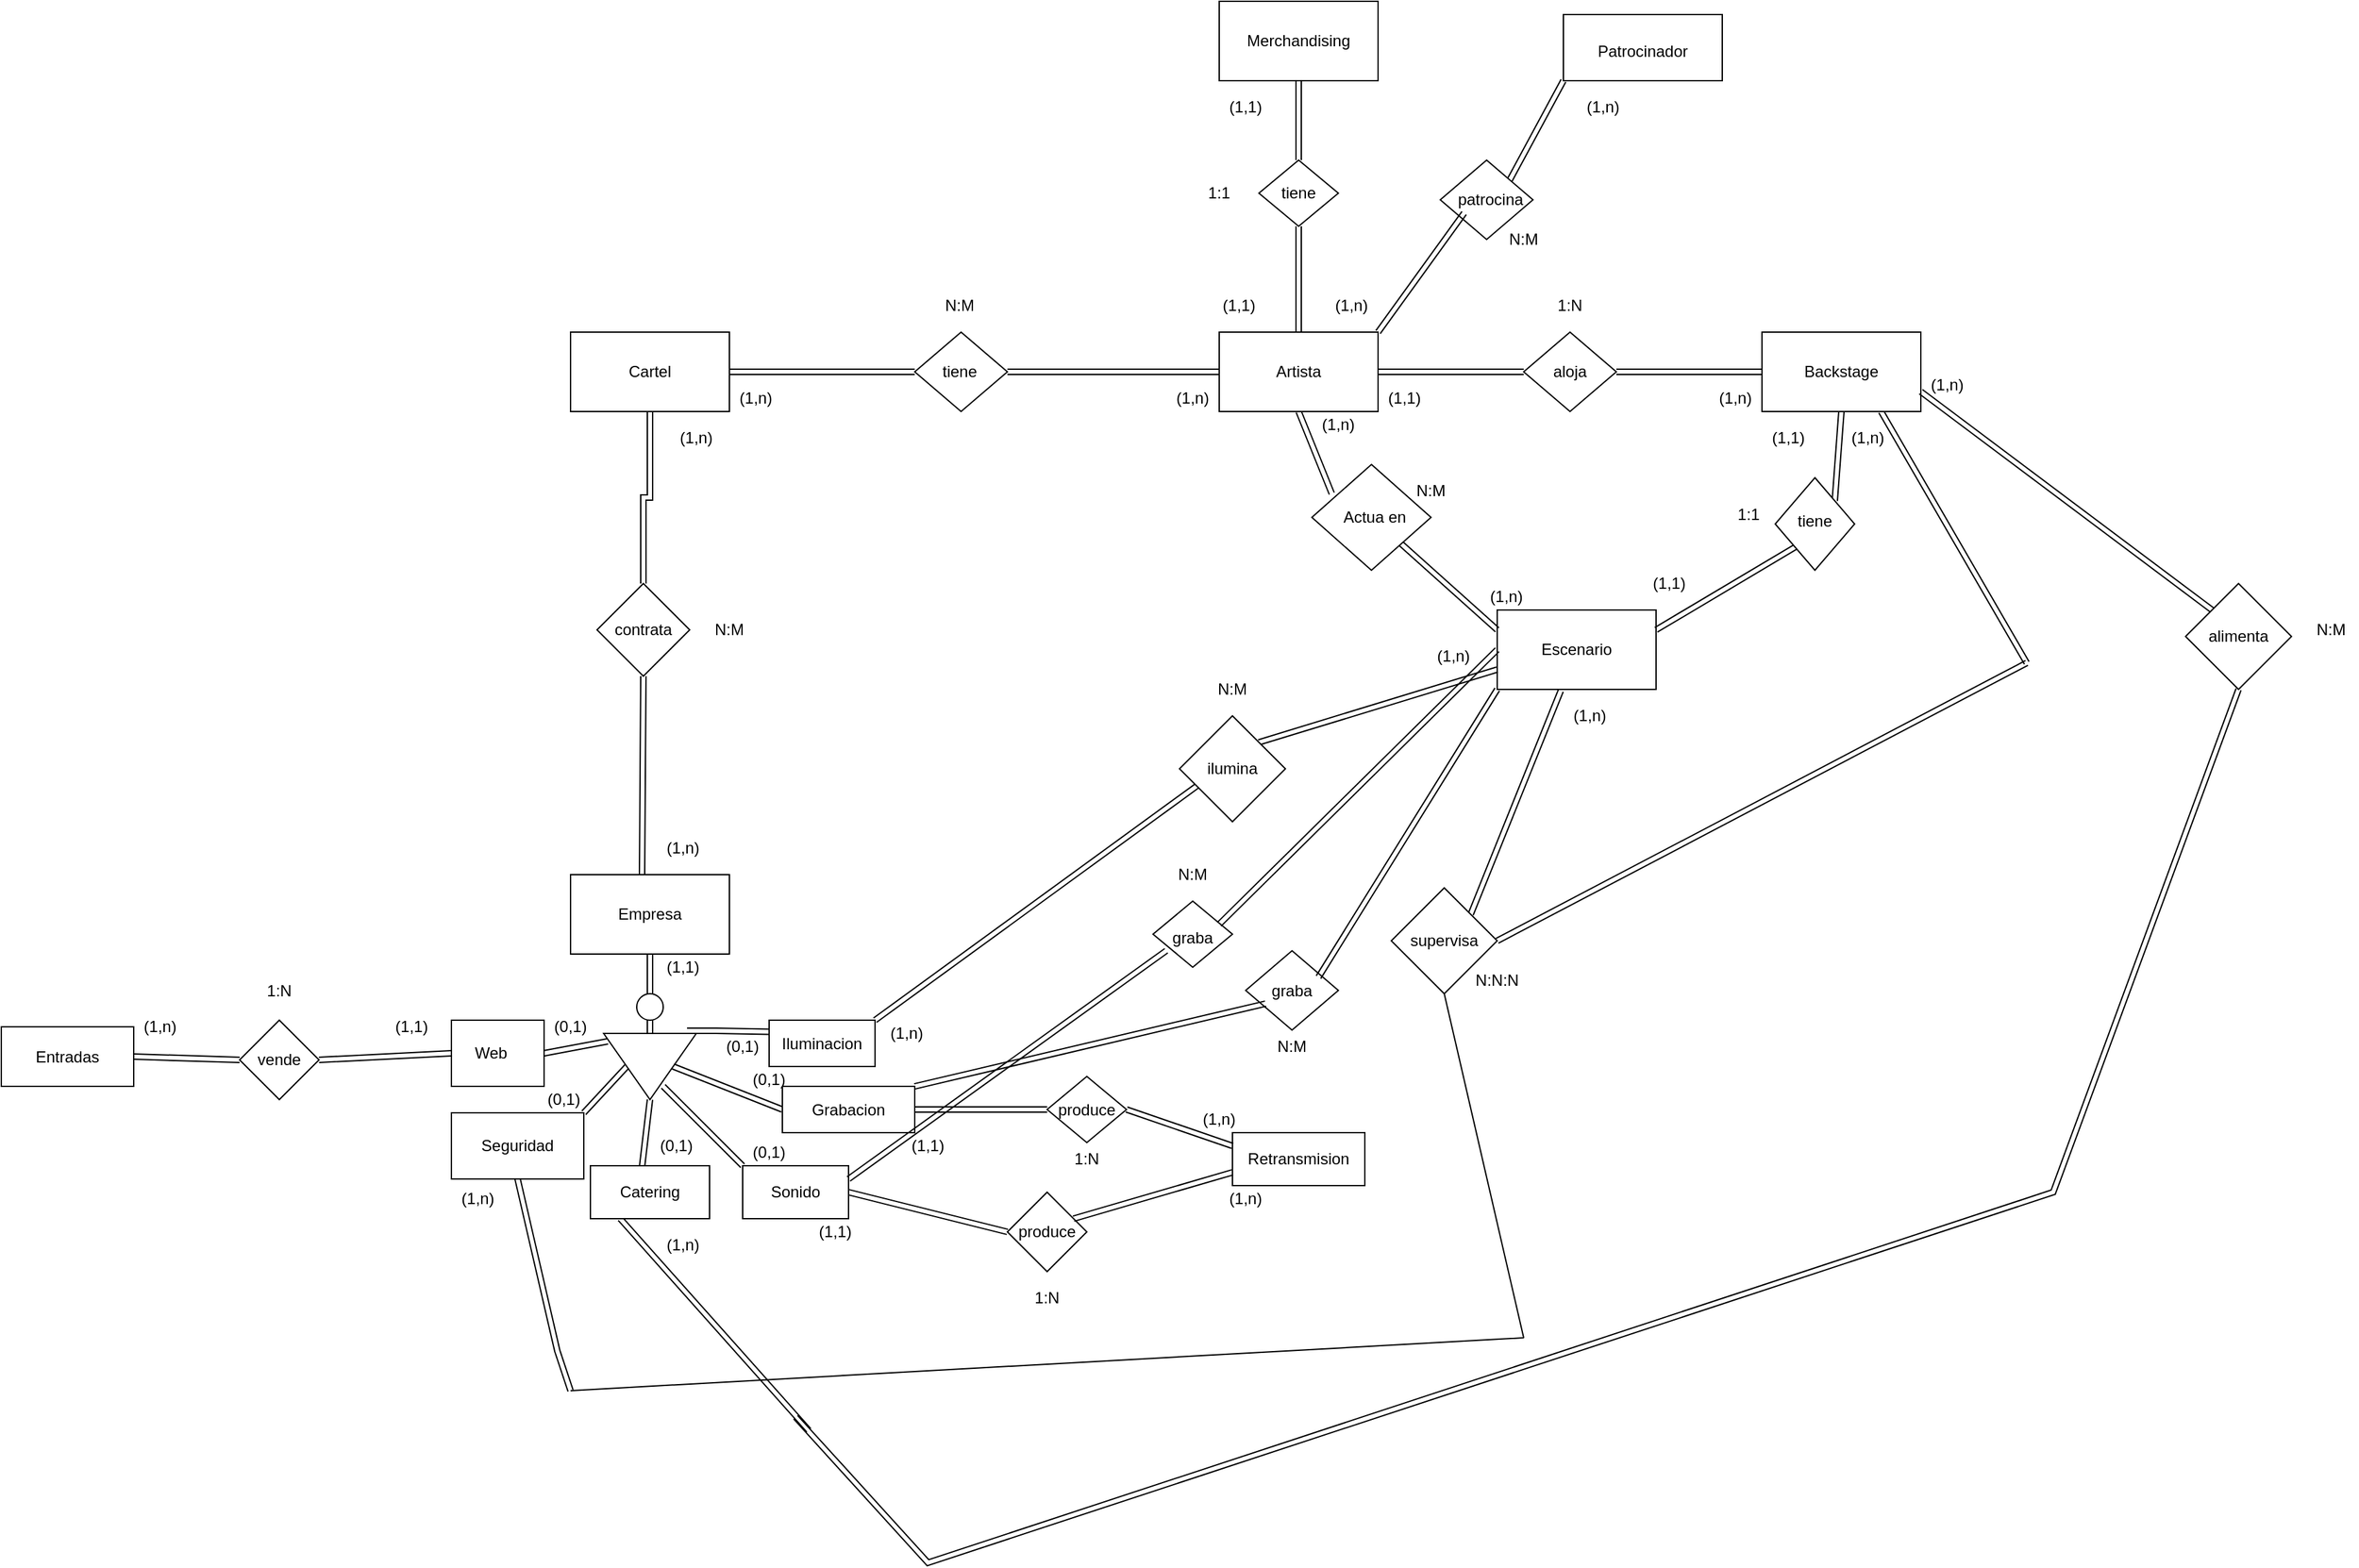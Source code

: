 <mxfile version="14.6.6" type="device"><diagram id="OvUMPg9O4elX4yKb9CMG" name="Page-1"><mxGraphModel dx="1593" dy="1619" grid="1" gridSize="10" guides="1" tooltips="1" connect="1" arrows="1" fold="1" page="1" pageScale="1" pageWidth="827" pageHeight="1169" math="0" shadow="0"><root><mxCell id="0"/><mxCell id="1" parent="0"/><mxCell id="Mxa73cPTpktInXATQY8C-8" style="edgeStyle=orthogonalEdgeStyle;rounded=0;orthogonalLoop=1;jettySize=auto;html=1;entryX=0;entryY=0.5;entryDx=0;entryDy=0;shape=link;" edge="1" parent="1" source="Mxa73cPTpktInXATQY8C-1" target="Mxa73cPTpktInXATQY8C-3"><mxGeometry relative="1" as="geometry"/></mxCell><mxCell id="Mxa73cPTpktInXATQY8C-18" style="edgeStyle=orthogonalEdgeStyle;rounded=0;orthogonalLoop=1;jettySize=auto;html=1;shape=link;" edge="1" parent="1" source="Mxa73cPTpktInXATQY8C-1" target="Mxa73cPTpktInXATQY8C-16"><mxGeometry relative="1" as="geometry"/></mxCell><mxCell id="Mxa73cPTpktInXATQY8C-1" value="" style="rounded=0;whiteSpace=wrap;html=1;" vertex="1" parent="1"><mxGeometry x="100" y="130" width="120" height="60" as="geometry"/></mxCell><mxCell id="Mxa73cPTpktInXATQY8C-2" value="Cartel&lt;br&gt;" style="text;html=1;strokeColor=none;fillColor=none;align=center;verticalAlign=middle;whiteSpace=wrap;rounded=0;" vertex="1" parent="1"><mxGeometry x="140" y="150" width="40" height="20" as="geometry"/></mxCell><mxCell id="Mxa73cPTpktInXATQY8C-3" value="" style="rhombus;whiteSpace=wrap;html=1;" vertex="1" parent="1"><mxGeometry x="360" y="130" width="70" height="60" as="geometry"/></mxCell><mxCell id="Mxa73cPTpktInXATQY8C-4" value="tiene&lt;br&gt;" style="text;html=1;strokeColor=none;fillColor=none;align=center;verticalAlign=middle;whiteSpace=wrap;rounded=0;" vertex="1" parent="1"><mxGeometry x="374" y="150" width="40" height="20" as="geometry"/></mxCell><mxCell id="Mxa73cPTpktInXATQY8C-7" style="edgeStyle=orthogonalEdgeStyle;rounded=0;orthogonalLoop=1;jettySize=auto;html=1;shape=link;" edge="1" parent="1" source="Mxa73cPTpktInXATQY8C-5" target="Mxa73cPTpktInXATQY8C-3"><mxGeometry relative="1" as="geometry"/></mxCell><mxCell id="Mxa73cPTpktInXATQY8C-14" value="" style="edgeStyle=orthogonalEdgeStyle;rounded=0;orthogonalLoop=1;jettySize=auto;html=1;shape=link;" edge="1" parent="1" source="Mxa73cPTpktInXATQY8C-5" target="Mxa73cPTpktInXATQY8C-12"><mxGeometry relative="1" as="geometry"/></mxCell><mxCell id="Mxa73cPTpktInXATQY8C-67" style="edgeStyle=none;shape=link;rounded=0;orthogonalLoop=1;jettySize=auto;html=1;exitX=0.5;exitY=1;exitDx=0;exitDy=0;entryX=0.167;entryY=0.275;entryDx=0;entryDy=0;entryPerimeter=0;" edge="1" parent="1" source="Mxa73cPTpktInXATQY8C-5" target="Mxa73cPTpktInXATQY8C-63"><mxGeometry relative="1" as="geometry"/></mxCell><mxCell id="Mxa73cPTpktInXATQY8C-5" value="" style="rounded=0;whiteSpace=wrap;html=1;" vertex="1" parent="1"><mxGeometry x="590" y="130" width="120" height="60" as="geometry"/></mxCell><mxCell id="Mxa73cPTpktInXATQY8C-6" value="Artista" style="text;html=1;strokeColor=none;fillColor=none;align=center;verticalAlign=middle;whiteSpace=wrap;rounded=0;" vertex="1" parent="1"><mxGeometry x="630" y="150" width="40" height="20" as="geometry"/></mxCell><mxCell id="Mxa73cPTpktInXATQY8C-15" value="" style="rounded=0;orthogonalLoop=1;jettySize=auto;html=1;shape=link;" edge="1" parent="1" source="Mxa73cPTpktInXATQY8C-10" target="Mxa73cPTpktInXATQY8C-12"><mxGeometry relative="1" as="geometry"/></mxCell><mxCell id="Mxa73cPTpktInXATQY8C-103" style="edgeStyle=none;shape=link;rounded=0;orthogonalLoop=1;jettySize=auto;html=1;exitX=0.75;exitY=1;exitDx=0;exitDy=0;" edge="1" parent="1" source="Mxa73cPTpktInXATQY8C-10"><mxGeometry relative="1" as="geometry"><mxPoint x="1200" y="380" as="targetPoint"/></mxGeometry></mxCell><mxCell id="Mxa73cPTpktInXATQY8C-10" value="" style="rounded=0;whiteSpace=wrap;html=1;" vertex="1" parent="1"><mxGeometry x="1000" y="130" width="120" height="60" as="geometry"/></mxCell><mxCell id="Mxa73cPTpktInXATQY8C-11" value="Backstage&lt;br&gt;" style="text;html=1;strokeColor=none;fillColor=none;align=center;verticalAlign=middle;whiteSpace=wrap;rounded=0;" vertex="1" parent="1"><mxGeometry x="1040" y="150" width="40" height="20" as="geometry"/></mxCell><mxCell id="Mxa73cPTpktInXATQY8C-12" value="" style="rhombus;whiteSpace=wrap;html=1;" vertex="1" parent="1"><mxGeometry x="820" y="130" width="70" height="60" as="geometry"/></mxCell><mxCell id="Mxa73cPTpktInXATQY8C-13" value="aloja" style="text;html=1;strokeColor=none;fillColor=none;align=center;verticalAlign=middle;whiteSpace=wrap;rounded=0;" vertex="1" parent="1"><mxGeometry x="835" y="150" width="40" height="20" as="geometry"/></mxCell><mxCell id="Mxa73cPTpktInXATQY8C-21" style="edgeStyle=none;shape=link;rounded=0;orthogonalLoop=1;jettySize=auto;html=1;exitX=0.5;exitY=1;exitDx=0;exitDy=0;entryX=0.45;entryY=0.033;entryDx=0;entryDy=0;entryPerimeter=0;" edge="1" parent="1" source="Mxa73cPTpktInXATQY8C-16" target="Mxa73cPTpktInXATQY8C-19"><mxGeometry relative="1" as="geometry"/></mxCell><mxCell id="Mxa73cPTpktInXATQY8C-16" value="" style="rhombus;whiteSpace=wrap;html=1;" vertex="1" parent="1"><mxGeometry x="120" y="320" width="70" height="70" as="geometry"/></mxCell><mxCell id="Mxa73cPTpktInXATQY8C-17" value="contrata" style="text;html=1;strokeColor=none;fillColor=none;align=center;verticalAlign=middle;whiteSpace=wrap;rounded=0;" vertex="1" parent="1"><mxGeometry x="135" y="345" width="40" height="20" as="geometry"/></mxCell><mxCell id="Mxa73cPTpktInXATQY8C-22" style="edgeStyle=none;shape=link;rounded=0;orthogonalLoop=1;jettySize=auto;html=1;startArrow=none;" edge="1" parent="1" source="Mxa73cPTpktInXATQY8C-24" target="Mxa73cPTpktInXATQY8C-23"><mxGeometry relative="1" as="geometry"><mxPoint x="160" y="640" as="targetPoint"/></mxGeometry></mxCell><mxCell id="Mxa73cPTpktInXATQY8C-19" value="" style="rounded=0;whiteSpace=wrap;html=1;" vertex="1" parent="1"><mxGeometry x="100" y="540" width="120" height="60" as="geometry"/></mxCell><mxCell id="Mxa73cPTpktInXATQY8C-20" value="Empresa" style="text;html=1;strokeColor=none;fillColor=none;align=center;verticalAlign=middle;whiteSpace=wrap;rounded=0;" vertex="1" parent="1"><mxGeometry x="140" y="560" width="40" height="20" as="geometry"/></mxCell><mxCell id="Mxa73cPTpktInXATQY8C-38" style="edgeStyle=none;shape=link;rounded=0;orthogonalLoop=1;jettySize=auto;html=1;exitX=1;exitY=0.5;exitDx=0;exitDy=0;entryX=0.433;entryY=0.025;entryDx=0;entryDy=0;entryPerimeter=0;" edge="1" parent="1" source="Mxa73cPTpktInXATQY8C-23" target="Mxa73cPTpktInXATQY8C-36"><mxGeometry relative="1" as="geometry"/></mxCell><mxCell id="Mxa73cPTpktInXATQY8C-23" value="" style="triangle;whiteSpace=wrap;html=1;direction=south;" vertex="1" parent="1"><mxGeometry x="125" y="660" width="70" height="50" as="geometry"/></mxCell><mxCell id="Mxa73cPTpktInXATQY8C-24" value="" style="ellipse;whiteSpace=wrap;html=1;aspect=fixed;" vertex="1" parent="1"><mxGeometry x="150" y="630" width="20" height="20" as="geometry"/></mxCell><mxCell id="Mxa73cPTpktInXATQY8C-25" value="" style="edgeStyle=none;shape=link;rounded=0;orthogonalLoop=1;jettySize=auto;html=1;endArrow=none;" edge="1" parent="1" source="Mxa73cPTpktInXATQY8C-19" target="Mxa73cPTpktInXATQY8C-24"><mxGeometry relative="1" as="geometry"><mxPoint x="160" y="660" as="targetPoint"/><mxPoint x="160" y="600" as="sourcePoint"/></mxGeometry></mxCell><mxCell id="Mxa73cPTpktInXATQY8C-32" style="edgeStyle=none;shape=link;rounded=0;orthogonalLoop=1;jettySize=auto;html=1;exitX=1;exitY=0.5;exitDx=0;exitDy=0;entryX=0.12;entryY=0.957;entryDx=0;entryDy=0;entryPerimeter=0;" edge="1" parent="1" source="Mxa73cPTpktInXATQY8C-27" target="Mxa73cPTpktInXATQY8C-23"><mxGeometry relative="1" as="geometry"/></mxCell><mxCell id="Mxa73cPTpktInXATQY8C-27" value="" style="rounded=0;whiteSpace=wrap;html=1;" vertex="1" parent="1"><mxGeometry x="10" y="650" width="70" height="50" as="geometry"/></mxCell><mxCell id="Mxa73cPTpktInXATQY8C-28" value="Web" style="text;html=1;strokeColor=none;fillColor=none;align=center;verticalAlign=middle;whiteSpace=wrap;rounded=0;" vertex="1" parent="1"><mxGeometry x="20" y="665" width="40" height="20" as="geometry"/></mxCell><mxCell id="Mxa73cPTpktInXATQY8C-35" style="edgeStyle=none;shape=link;rounded=0;orthogonalLoop=1;jettySize=auto;html=1;exitX=1;exitY=0;exitDx=0;exitDy=0;entryX=0.5;entryY=1;entryDx=0;entryDy=0;" edge="1" parent="1" source="Mxa73cPTpktInXATQY8C-33" target="Mxa73cPTpktInXATQY8C-23"><mxGeometry relative="1" as="geometry"/></mxCell><mxCell id="Mxa73cPTpktInXATQY8C-100" style="edgeStyle=none;shape=link;rounded=0;orthogonalLoop=1;jettySize=auto;html=1;exitX=0.5;exitY=1;exitDx=0;exitDy=0;" edge="1" parent="1" source="Mxa73cPTpktInXATQY8C-33"><mxGeometry relative="1" as="geometry"><mxPoint x="100" y="930" as="targetPoint"/><Array as="points"><mxPoint x="90" y="900"/></Array></mxGeometry></mxCell><mxCell id="Mxa73cPTpktInXATQY8C-33" value="" style="rounded=0;whiteSpace=wrap;html=1;" vertex="1" parent="1"><mxGeometry x="10" y="720" width="100" height="50" as="geometry"/></mxCell><mxCell id="Mxa73cPTpktInXATQY8C-34" value="Seguridad" style="text;html=1;strokeColor=none;fillColor=none;align=center;verticalAlign=middle;whiteSpace=wrap;rounded=0;" vertex="1" parent="1"><mxGeometry x="40" y="735" width="40" height="20" as="geometry"/></mxCell><mxCell id="Mxa73cPTpktInXATQY8C-107" style="edgeStyle=none;shape=link;rounded=0;orthogonalLoop=1;jettySize=auto;html=1;exitX=0.25;exitY=1;exitDx=0;exitDy=0;" edge="1" parent="1" source="Mxa73cPTpktInXATQY8C-36"><mxGeometry relative="1" as="geometry"><mxPoint x="280" y="960" as="targetPoint"/></mxGeometry></mxCell><mxCell id="Mxa73cPTpktInXATQY8C-36" value="" style="rounded=0;whiteSpace=wrap;html=1;" vertex="1" parent="1"><mxGeometry x="115" y="760" width="90" height="40" as="geometry"/></mxCell><mxCell id="Mxa73cPTpktInXATQY8C-37" value="Catering" style="text;html=1;strokeColor=none;fillColor=none;align=center;verticalAlign=middle;whiteSpace=wrap;rounded=0;" vertex="1" parent="1"><mxGeometry x="140" y="770" width="40" height="20" as="geometry"/></mxCell><mxCell id="Mxa73cPTpktInXATQY8C-41" style="edgeStyle=none;shape=link;rounded=0;orthogonalLoop=1;jettySize=auto;html=1;exitX=0;exitY=0;exitDx=0;exitDy=0;entryX=0.8;entryY=0.357;entryDx=0;entryDy=0;entryPerimeter=0;" edge="1" parent="1" source="Mxa73cPTpktInXATQY8C-39" target="Mxa73cPTpktInXATQY8C-23"><mxGeometry relative="1" as="geometry"/></mxCell><mxCell id="Mxa73cPTpktInXATQY8C-82" style="edgeStyle=none;shape=link;rounded=0;orthogonalLoop=1;jettySize=auto;html=1;exitX=1;exitY=0.5;exitDx=0;exitDy=0;entryX=0;entryY=0.5;entryDx=0;entryDy=0;" edge="1" parent="1" source="Mxa73cPTpktInXATQY8C-39" target="Mxa73cPTpktInXATQY8C-80"><mxGeometry relative="1" as="geometry"/></mxCell><mxCell id="Mxa73cPTpktInXATQY8C-39" value="" style="rounded=0;whiteSpace=wrap;html=1;" vertex="1" parent="1"><mxGeometry x="230" y="760" width="80" height="40" as="geometry"/></mxCell><mxCell id="Mxa73cPTpktInXATQY8C-40" value="Sonido" style="text;html=1;strokeColor=none;fillColor=none;align=center;verticalAlign=middle;whiteSpace=wrap;rounded=0;" vertex="1" parent="1"><mxGeometry x="250" y="770" width="40" height="20" as="geometry"/></mxCell><mxCell id="Mxa73cPTpktInXATQY8C-44" style="edgeStyle=none;shape=link;rounded=0;orthogonalLoop=1;jettySize=auto;html=1;exitX=0;exitY=0.25;exitDx=0;exitDy=0;entryX=-0.04;entryY=0.1;entryDx=0;entryDy=0;entryPerimeter=0;" edge="1" parent="1" source="Mxa73cPTpktInXATQY8C-42" target="Mxa73cPTpktInXATQY8C-23"><mxGeometry relative="1" as="geometry"><Array as="points"><mxPoint x="210" y="658"/></Array></mxGeometry></mxCell><mxCell id="Mxa73cPTpktInXATQY8C-93" style="edgeStyle=none;shape=link;rounded=0;orthogonalLoop=1;jettySize=auto;html=1;exitX=1;exitY=0;exitDx=0;exitDy=0;entryX=0.163;entryY=0.663;entryDx=0;entryDy=0;entryPerimeter=0;" edge="1" parent="1" source="Mxa73cPTpktInXATQY8C-42" target="Mxa73cPTpktInXATQY8C-91"><mxGeometry relative="1" as="geometry"/></mxCell><mxCell id="Mxa73cPTpktInXATQY8C-42" value="" style="rounded=0;whiteSpace=wrap;html=1;" vertex="1" parent="1"><mxGeometry x="250" y="650" width="80" height="35" as="geometry"/></mxCell><mxCell id="Mxa73cPTpktInXATQY8C-43" value="Iluminacion" style="text;html=1;strokeColor=none;fillColor=none;align=center;verticalAlign=middle;whiteSpace=wrap;rounded=0;" vertex="1" parent="1"><mxGeometry x="270" y="657.5" width="40" height="20" as="geometry"/></mxCell><mxCell id="Mxa73cPTpktInXATQY8C-47" style="edgeStyle=none;shape=link;rounded=0;orthogonalLoop=1;jettySize=auto;html=1;exitX=0;exitY=0.5;exitDx=0;exitDy=0;entryX=0.5;entryY=0;entryDx=0;entryDy=0;" edge="1" parent="1" source="Mxa73cPTpktInXATQY8C-45" target="Mxa73cPTpktInXATQY8C-23"><mxGeometry relative="1" as="geometry"/></mxCell><mxCell id="Mxa73cPTpktInXATQY8C-75" style="edgeStyle=none;shape=link;rounded=0;orthogonalLoop=1;jettySize=auto;html=1;exitX=1;exitY=0.5;exitDx=0;exitDy=0;entryX=0;entryY=0.5;entryDx=0;entryDy=0;" edge="1" parent="1" source="Mxa73cPTpktInXATQY8C-45" target="Mxa73cPTpktInXATQY8C-73"><mxGeometry relative="1" as="geometry"/></mxCell><mxCell id="Mxa73cPTpktInXATQY8C-45" value="" style="rounded=0;whiteSpace=wrap;html=1;" vertex="1" parent="1"><mxGeometry x="260" y="700" width="100" height="35" as="geometry"/></mxCell><mxCell id="Mxa73cPTpktInXATQY8C-46" value="Grabacion" style="text;html=1;strokeColor=none;fillColor=none;align=center;verticalAlign=middle;whiteSpace=wrap;rounded=0;" vertex="1" parent="1"><mxGeometry x="290" y="707.5" width="40" height="20" as="geometry"/></mxCell><mxCell id="Mxa73cPTpktInXATQY8C-59" style="edgeStyle=none;shape=link;rounded=0;orthogonalLoop=1;jettySize=auto;html=1;exitX=0.5;exitY=1;exitDx=0;exitDy=0;entryX=0.5;entryY=0;entryDx=0;entryDy=0;" edge="1" parent="1" source="Mxa73cPTpktInXATQY8C-48" target="Mxa73cPTpktInXATQY8C-50"><mxGeometry relative="1" as="geometry"/></mxCell><mxCell id="Mxa73cPTpktInXATQY8C-48" value="" style="rounded=0;whiteSpace=wrap;html=1;" vertex="1" parent="1"><mxGeometry x="590" y="-120" width="120" height="60" as="geometry"/></mxCell><mxCell id="Mxa73cPTpktInXATQY8C-49" value="Merchandising" style="text;html=1;strokeColor=none;fillColor=none;align=center;verticalAlign=middle;whiteSpace=wrap;rounded=0;" vertex="1" parent="1"><mxGeometry x="630" y="-100" width="40" height="20" as="geometry"/></mxCell><mxCell id="Mxa73cPTpktInXATQY8C-60" style="edgeStyle=none;shape=link;rounded=0;orthogonalLoop=1;jettySize=auto;html=1;exitX=0.5;exitY=1;exitDx=0;exitDy=0;entryX=0.5;entryY=0;entryDx=0;entryDy=0;" edge="1" parent="1" source="Mxa73cPTpktInXATQY8C-50" target="Mxa73cPTpktInXATQY8C-5"><mxGeometry relative="1" as="geometry"/></mxCell><mxCell id="Mxa73cPTpktInXATQY8C-50" value="" style="rhombus;whiteSpace=wrap;html=1;" vertex="1" parent="1"><mxGeometry x="620" width="60" height="50" as="geometry"/></mxCell><mxCell id="Mxa73cPTpktInXATQY8C-51" value="tiene" style="text;html=1;strokeColor=none;fillColor=none;align=center;verticalAlign=middle;whiteSpace=wrap;rounded=0;" vertex="1" parent="1"><mxGeometry x="630" y="15" width="40" height="20" as="geometry"/></mxCell><mxCell id="Mxa73cPTpktInXATQY8C-57" style="edgeStyle=none;shape=link;rounded=0;orthogonalLoop=1;jettySize=auto;html=1;exitX=0;exitY=1;exitDx=0;exitDy=0;entryX=1;entryY=0;entryDx=0;entryDy=0;" edge="1" parent="1" source="Mxa73cPTpktInXATQY8C-52" target="Mxa73cPTpktInXATQY8C-55"><mxGeometry relative="1" as="geometry"/></mxCell><mxCell id="Mxa73cPTpktInXATQY8C-52" value="" style="rounded=0;whiteSpace=wrap;html=1;" vertex="1" parent="1"><mxGeometry x="850" y="-110" width="120" height="50" as="geometry"/></mxCell><mxCell id="Mxa73cPTpktInXATQY8C-53" value="Patrocinador" style="text;html=1;strokeColor=none;fillColor=none;align=center;verticalAlign=middle;whiteSpace=wrap;rounded=0;" vertex="1" parent="1"><mxGeometry x="890" y="-92.5" width="40" height="20" as="geometry"/></mxCell><mxCell id="Mxa73cPTpktInXATQY8C-55" value="" style="rhombus;whiteSpace=wrap;html=1;" vertex="1" parent="1"><mxGeometry x="757" width="70" height="60" as="geometry"/></mxCell><mxCell id="Mxa73cPTpktInXATQY8C-58" style="edgeStyle=none;shape=link;rounded=0;orthogonalLoop=1;jettySize=auto;html=1;exitX=0;exitY=1;exitDx=0;exitDy=0;entryX=1;entryY=0;entryDx=0;entryDy=0;" edge="1" parent="1" source="Mxa73cPTpktInXATQY8C-56" target="Mxa73cPTpktInXATQY8C-5"><mxGeometry relative="1" as="geometry"/></mxCell><mxCell id="Mxa73cPTpktInXATQY8C-56" value="patrocina" style="text;html=1;strokeColor=none;fillColor=none;align=center;verticalAlign=middle;whiteSpace=wrap;rounded=0;" vertex="1" parent="1"><mxGeometry x="775" y="20" width="40" height="20" as="geometry"/></mxCell><mxCell id="Mxa73cPTpktInXATQY8C-61" value="" style="rounded=0;whiteSpace=wrap;html=1;" vertex="1" parent="1"><mxGeometry x="800" y="340" width="120" height="60" as="geometry"/></mxCell><mxCell id="Mxa73cPTpktInXATQY8C-62" value="Escenario" style="text;html=1;strokeColor=none;fillColor=none;align=center;verticalAlign=middle;whiteSpace=wrap;rounded=0;" vertex="1" parent="1"><mxGeometry x="840" y="360" width="40" height="20" as="geometry"/></mxCell><mxCell id="Mxa73cPTpktInXATQY8C-68" style="edgeStyle=none;shape=link;rounded=0;orthogonalLoop=1;jettySize=auto;html=1;exitX=1;exitY=1;exitDx=0;exitDy=0;entryX=0;entryY=0.25;entryDx=0;entryDy=0;" edge="1" parent="1" source="Mxa73cPTpktInXATQY8C-63" target="Mxa73cPTpktInXATQY8C-61"><mxGeometry relative="1" as="geometry"/></mxCell><mxCell id="Mxa73cPTpktInXATQY8C-63" value="" style="rhombus;whiteSpace=wrap;html=1;" vertex="1" parent="1"><mxGeometry x="660" y="230" width="90" height="80" as="geometry"/></mxCell><mxCell id="Mxa73cPTpktInXATQY8C-69" style="edgeStyle=none;shape=link;rounded=0;orthogonalLoop=1;jettySize=auto;html=1;exitX=0;exitY=1;exitDx=0;exitDy=0;entryX=1;entryY=0.25;entryDx=0;entryDy=0;" edge="1" parent="1" source="Mxa73cPTpktInXATQY8C-64" target="Mxa73cPTpktInXATQY8C-61"><mxGeometry relative="1" as="geometry"/></mxCell><mxCell id="Mxa73cPTpktInXATQY8C-70" style="edgeStyle=none;shape=link;rounded=0;orthogonalLoop=1;jettySize=auto;html=1;exitX=1;exitY=0;exitDx=0;exitDy=0;entryX=0.5;entryY=1;entryDx=0;entryDy=0;" edge="1" parent="1" source="Mxa73cPTpktInXATQY8C-64" target="Mxa73cPTpktInXATQY8C-10"><mxGeometry relative="1" as="geometry"/></mxCell><mxCell id="Mxa73cPTpktInXATQY8C-64" value="" style="rhombus;whiteSpace=wrap;html=1;" vertex="1" parent="1"><mxGeometry x="1010" y="240" width="60" height="70" as="geometry"/></mxCell><mxCell id="Mxa73cPTpktInXATQY8C-65" value="Actua en" style="text;html=1;strokeColor=none;fillColor=none;align=center;verticalAlign=middle;whiteSpace=wrap;rounded=0;" vertex="1" parent="1"><mxGeometry x="680" y="257.5" width="55" height="25" as="geometry"/></mxCell><mxCell id="Mxa73cPTpktInXATQY8C-66" value="tiene" style="text;html=1;strokeColor=none;fillColor=none;align=center;verticalAlign=middle;whiteSpace=wrap;rounded=0;" vertex="1" parent="1"><mxGeometry x="1020" y="265" width="40" height="15" as="geometry"/></mxCell><mxCell id="Mxa73cPTpktInXATQY8C-71" value="" style="rounded=0;whiteSpace=wrap;html=1;" vertex="1" parent="1"><mxGeometry x="600" y="735" width="100" height="40" as="geometry"/></mxCell><mxCell id="Mxa73cPTpktInXATQY8C-72" value="Retransmision" style="text;html=1;strokeColor=none;fillColor=none;align=center;verticalAlign=middle;whiteSpace=wrap;rounded=0;" vertex="1" parent="1"><mxGeometry x="630" y="745" width="40" height="20" as="geometry"/></mxCell><mxCell id="Mxa73cPTpktInXATQY8C-76" style="edgeStyle=none;shape=link;rounded=0;orthogonalLoop=1;jettySize=auto;html=1;exitX=1;exitY=0.5;exitDx=0;exitDy=0;entryX=0;entryY=0.25;entryDx=0;entryDy=0;" edge="1" parent="1" source="Mxa73cPTpktInXATQY8C-73" target="Mxa73cPTpktInXATQY8C-71"><mxGeometry relative="1" as="geometry"/></mxCell><mxCell id="Mxa73cPTpktInXATQY8C-73" value="" style="rhombus;whiteSpace=wrap;html=1;" vertex="1" parent="1"><mxGeometry x="460" y="692.5" width="60" height="50" as="geometry"/></mxCell><mxCell id="Mxa73cPTpktInXATQY8C-74" value="produce" style="text;html=1;strokeColor=none;fillColor=none;align=center;verticalAlign=middle;whiteSpace=wrap;rounded=0;" vertex="1" parent="1"><mxGeometry x="470" y="707.5" width="40" height="20" as="geometry"/></mxCell><mxCell id="Mxa73cPTpktInXATQY8C-80" value="" style="rhombus;whiteSpace=wrap;html=1;" vertex="1" parent="1"><mxGeometry x="430" y="780" width="60" height="60" as="geometry"/></mxCell><mxCell id="Mxa73cPTpktInXATQY8C-83" style="edgeStyle=none;shape=link;rounded=0;orthogonalLoop=1;jettySize=auto;html=1;exitX=1;exitY=0;exitDx=0;exitDy=0;entryX=0;entryY=0.75;entryDx=0;entryDy=0;" edge="1" parent="1" source="Mxa73cPTpktInXATQY8C-81" target="Mxa73cPTpktInXATQY8C-71"><mxGeometry relative="1" as="geometry"/></mxCell><mxCell id="Mxa73cPTpktInXATQY8C-81" value="produce" style="text;html=1;strokeColor=none;fillColor=none;align=center;verticalAlign=middle;whiteSpace=wrap;rounded=0;" vertex="1" parent="1"><mxGeometry x="440" y="800" width="40" height="20" as="geometry"/></mxCell><mxCell id="Mxa73cPTpktInXATQY8C-89" style="edgeStyle=none;shape=link;rounded=0;orthogonalLoop=1;jettySize=auto;html=1;exitX=1;exitY=0.5;exitDx=0;exitDy=0;entryX=0;entryY=0.5;entryDx=0;entryDy=0;" edge="1" parent="1" source="Mxa73cPTpktInXATQY8C-84" target="Mxa73cPTpktInXATQY8C-87"><mxGeometry relative="1" as="geometry"/></mxCell><mxCell id="Mxa73cPTpktInXATQY8C-84" value="" style="rounded=0;whiteSpace=wrap;html=1;" vertex="1" parent="1"><mxGeometry x="-330" y="655" width="100" height="45" as="geometry"/></mxCell><mxCell id="Mxa73cPTpktInXATQY8C-85" value="Entradas" style="text;html=1;strokeColor=none;fillColor=none;align=center;verticalAlign=middle;whiteSpace=wrap;rounded=0;" vertex="1" parent="1"><mxGeometry x="-300" y="667.5" width="40" height="20" as="geometry"/></mxCell><mxCell id="Mxa73cPTpktInXATQY8C-90" style="edgeStyle=none;shape=link;rounded=0;orthogonalLoop=1;jettySize=auto;html=1;exitX=1;exitY=0.5;exitDx=0;exitDy=0;entryX=0;entryY=0.5;entryDx=0;entryDy=0;" edge="1" parent="1" source="Mxa73cPTpktInXATQY8C-87" target="Mxa73cPTpktInXATQY8C-27"><mxGeometry relative="1" as="geometry"/></mxCell><mxCell id="Mxa73cPTpktInXATQY8C-87" value="" style="rhombus;whiteSpace=wrap;html=1;" vertex="1" parent="1"><mxGeometry x="-150" y="650" width="60" height="60" as="geometry"/></mxCell><mxCell id="Mxa73cPTpktInXATQY8C-88" value="vende" style="text;html=1;strokeColor=none;fillColor=none;align=center;verticalAlign=middle;whiteSpace=wrap;rounded=0;" vertex="1" parent="1"><mxGeometry x="-140" y="670" width="40" height="20" as="geometry"/></mxCell><mxCell id="Mxa73cPTpktInXATQY8C-94" style="edgeStyle=none;shape=link;rounded=0;orthogonalLoop=1;jettySize=auto;html=1;exitX=1;exitY=0;exitDx=0;exitDy=0;entryX=0;entryY=0.75;entryDx=0;entryDy=0;" edge="1" parent="1" source="Mxa73cPTpktInXATQY8C-91" target="Mxa73cPTpktInXATQY8C-61"><mxGeometry relative="1" as="geometry"/></mxCell><mxCell id="Mxa73cPTpktInXATQY8C-91" value="" style="rhombus;whiteSpace=wrap;html=1;" vertex="1" parent="1"><mxGeometry x="560" y="420" width="80" height="80" as="geometry"/></mxCell><mxCell id="Mxa73cPTpktInXATQY8C-92" value="ilumina" style="text;html=1;strokeColor=none;fillColor=none;align=center;verticalAlign=middle;whiteSpace=wrap;rounded=0;" vertex="1" parent="1"><mxGeometry x="580" y="450" width="40" height="20" as="geometry"/></mxCell><mxCell id="Mxa73cPTpktInXATQY8C-97" style="edgeStyle=none;shape=link;rounded=0;orthogonalLoop=1;jettySize=auto;html=1;exitX=1;exitY=0;exitDx=0;exitDy=0;entryX=0.4;entryY=1.017;entryDx=0;entryDy=0;entryPerimeter=0;" edge="1" parent="1" source="Mxa73cPTpktInXATQY8C-95" target="Mxa73cPTpktInXATQY8C-61"><mxGeometry relative="1" as="geometry"/></mxCell><mxCell id="Mxa73cPTpktInXATQY8C-98" style="edgeStyle=none;shape=link;rounded=0;orthogonalLoop=1;jettySize=auto;html=1;exitX=0.5;exitY=1;exitDx=0;exitDy=0;width=0;" edge="1" parent="1" source="Mxa73cPTpktInXATQY8C-95"><mxGeometry relative="1" as="geometry"><mxPoint x="100" y="930" as="targetPoint"/><Array as="points"><mxPoint x="820" y="890"/></Array></mxGeometry></mxCell><mxCell id="Mxa73cPTpktInXATQY8C-102" style="edgeStyle=none;shape=link;rounded=0;orthogonalLoop=1;jettySize=auto;html=1;exitX=1;exitY=0.5;exitDx=0;exitDy=0;" edge="1" parent="1" source="Mxa73cPTpktInXATQY8C-95"><mxGeometry relative="1" as="geometry"><mxPoint x="1200" y="380" as="targetPoint"/></mxGeometry></mxCell><mxCell id="Mxa73cPTpktInXATQY8C-95" value="" style="rhombus;whiteSpace=wrap;html=1;" vertex="1" parent="1"><mxGeometry x="720" y="550" width="80" height="80" as="geometry"/></mxCell><mxCell id="Mxa73cPTpktInXATQY8C-96" value="supervisa" style="text;html=1;strokeColor=none;fillColor=none;align=center;verticalAlign=middle;whiteSpace=wrap;rounded=0;" vertex="1" parent="1"><mxGeometry x="740" y="580" width="40" height="20" as="geometry"/></mxCell><mxCell id="Mxa73cPTpktInXATQY8C-106" style="edgeStyle=none;shape=link;rounded=0;orthogonalLoop=1;jettySize=auto;html=1;exitX=0.5;exitY=1;exitDx=0;exitDy=0;" edge="1" parent="1" source="Mxa73cPTpktInXATQY8C-104"><mxGeometry relative="1" as="geometry"><mxPoint x="270" y="950" as="targetPoint"/><Array as="points"><mxPoint x="1220" y="780"/><mxPoint x="370" y="1060"/></Array></mxGeometry></mxCell><mxCell id="Mxa73cPTpktInXATQY8C-108" style="edgeStyle=none;shape=link;rounded=0;orthogonalLoop=1;jettySize=auto;html=1;exitX=0;exitY=0;exitDx=0;exitDy=0;entryX=1;entryY=0.75;entryDx=0;entryDy=0;" edge="1" parent="1" source="Mxa73cPTpktInXATQY8C-104" target="Mxa73cPTpktInXATQY8C-10"><mxGeometry relative="1" as="geometry"/></mxCell><mxCell id="Mxa73cPTpktInXATQY8C-104" value="" style="rhombus;whiteSpace=wrap;html=1;" vertex="1" parent="1"><mxGeometry x="1320" y="320" width="80" height="80" as="geometry"/></mxCell><mxCell id="Mxa73cPTpktInXATQY8C-105" value="alimenta" style="text;html=1;strokeColor=none;fillColor=none;align=center;verticalAlign=middle;whiteSpace=wrap;rounded=0;" vertex="1" parent="1"><mxGeometry x="1340" y="350" width="40" height="20" as="geometry"/></mxCell><mxCell id="Mxa73cPTpktInXATQY8C-110" value="" style="rhombus;whiteSpace=wrap;html=1;" vertex="1" parent="1"><mxGeometry x="610" y="597.5" width="70" height="60" as="geometry"/></mxCell><mxCell id="Mxa73cPTpktInXATQY8C-112" style="edgeStyle=none;shape=link;rounded=0;orthogonalLoop=1;jettySize=auto;html=1;exitX=1;exitY=0;exitDx=0;exitDy=0;entryX=0;entryY=1;entryDx=0;entryDy=0;" edge="1" parent="1" source="Mxa73cPTpktInXATQY8C-111" target="Mxa73cPTpktInXATQY8C-61"><mxGeometry relative="1" as="geometry"/></mxCell><mxCell id="Mxa73cPTpktInXATQY8C-113" style="edgeStyle=none;shape=link;rounded=0;orthogonalLoop=1;jettySize=auto;html=1;exitX=0;exitY=1;exitDx=0;exitDy=0;entryX=1;entryY=0;entryDx=0;entryDy=0;" edge="1" parent="1" source="Mxa73cPTpktInXATQY8C-111" target="Mxa73cPTpktInXATQY8C-45"><mxGeometry relative="1" as="geometry"/></mxCell><mxCell id="Mxa73cPTpktInXATQY8C-111" value="graba" style="text;html=1;strokeColor=none;fillColor=none;align=center;verticalAlign=middle;whiteSpace=wrap;rounded=0;" vertex="1" parent="1"><mxGeometry x="625" y="617.5" width="40" height="20" as="geometry"/></mxCell><mxCell id="Mxa73cPTpktInXATQY8C-114" value="" style="rhombus;whiteSpace=wrap;html=1;" vertex="1" parent="1"><mxGeometry x="540" y="560" width="60" height="50" as="geometry"/></mxCell><mxCell id="Mxa73cPTpktInXATQY8C-116" style="edgeStyle=none;shape=link;rounded=0;orthogonalLoop=1;jettySize=auto;html=1;exitX=0;exitY=1;exitDx=0;exitDy=0;entryX=1;entryY=0.25;entryDx=0;entryDy=0;" edge="1" parent="1" source="Mxa73cPTpktInXATQY8C-115" target="Mxa73cPTpktInXATQY8C-39"><mxGeometry relative="1" as="geometry"/></mxCell><mxCell id="Mxa73cPTpktInXATQY8C-117" style="edgeStyle=none;shape=link;rounded=0;orthogonalLoop=1;jettySize=auto;html=1;exitX=1;exitY=0;exitDx=0;exitDy=0;entryX=0;entryY=0.5;entryDx=0;entryDy=0;" edge="1" parent="1" source="Mxa73cPTpktInXATQY8C-115" target="Mxa73cPTpktInXATQY8C-61"><mxGeometry relative="1" as="geometry"/></mxCell><mxCell id="Mxa73cPTpktInXATQY8C-115" value="graba" style="text;html=1;strokeColor=none;fillColor=none;align=center;verticalAlign=middle;whiteSpace=wrap;rounded=0;" vertex="1" parent="1"><mxGeometry x="550" y="577.5" width="40" height="20" as="geometry"/></mxCell><mxCell id="Mxa73cPTpktInXATQY8C-118" value="N:M" style="text;html=1;strokeColor=none;fillColor=none;align=center;verticalAlign=middle;whiteSpace=wrap;rounded=0;" vertex="1" parent="1"><mxGeometry x="374" y="100" width="40" height="20" as="geometry"/></mxCell><mxCell id="Mxa73cPTpktInXATQY8C-119" value="(1,n)" style="text;html=1;strokeColor=none;fillColor=none;align=center;verticalAlign=middle;whiteSpace=wrap;rounded=0;" vertex="1" parent="1"><mxGeometry x="220" y="170" width="40" height="20" as="geometry"/></mxCell><mxCell id="Mxa73cPTpktInXATQY8C-120" value="(1,n)" style="text;html=1;strokeColor=none;fillColor=none;align=center;verticalAlign=middle;whiteSpace=wrap;rounded=0;" vertex="1" parent="1"><mxGeometry x="550" y="170" width="40" height="20" as="geometry"/></mxCell><mxCell id="Mxa73cPTpktInXATQY8C-122" value="N:M" style="text;html=1;strokeColor=none;fillColor=none;align=center;verticalAlign=middle;whiteSpace=wrap;rounded=0;" vertex="1" parent="1"><mxGeometry x="200" y="345" width="40" height="20" as="geometry"/></mxCell><mxCell id="Mxa73cPTpktInXATQY8C-123" value="(1,n)" style="text;html=1;strokeColor=none;fillColor=none;align=center;verticalAlign=middle;whiteSpace=wrap;rounded=0;" vertex="1" parent="1"><mxGeometry x="175" y="200" width="40" height="20" as="geometry"/></mxCell><mxCell id="Mxa73cPTpktInXATQY8C-124" value="(1,n)" style="text;html=1;strokeColor=none;fillColor=none;align=center;verticalAlign=middle;whiteSpace=wrap;rounded=0;" vertex="1" parent="1"><mxGeometry x="165" y="510" width="40" height="20" as="geometry"/></mxCell><mxCell id="Mxa73cPTpktInXATQY8C-125" value="(1,1)" style="text;html=1;strokeColor=none;fillColor=none;align=center;verticalAlign=middle;whiteSpace=wrap;rounded=0;" vertex="1" parent="1"><mxGeometry x="590" y="-50" width="40" height="20" as="geometry"/></mxCell><mxCell id="Mxa73cPTpktInXATQY8C-126" value="(1,1)" style="text;html=1;strokeColor=none;fillColor=none;align=center;verticalAlign=middle;whiteSpace=wrap;rounded=0;" vertex="1" parent="1"><mxGeometry x="585" y="100" width="40" height="20" as="geometry"/></mxCell><mxCell id="Mxa73cPTpktInXATQY8C-127" value="(1,n)" style="text;html=1;strokeColor=none;fillColor=none;align=center;verticalAlign=middle;whiteSpace=wrap;rounded=0;" vertex="1" parent="1"><mxGeometry x="860" y="-50" width="40" height="20" as="geometry"/></mxCell><mxCell id="Mxa73cPTpktInXATQY8C-128" value="(1,n)" style="text;html=1;strokeColor=none;fillColor=none;align=center;verticalAlign=middle;whiteSpace=wrap;rounded=0;" vertex="1" parent="1"><mxGeometry x="670" y="100" width="40" height="20" as="geometry"/></mxCell><mxCell id="Mxa73cPTpktInXATQY8C-129" value="1:1" style="text;html=1;strokeColor=none;fillColor=none;align=center;verticalAlign=middle;whiteSpace=wrap;rounded=0;" vertex="1" parent="1"><mxGeometry x="570" y="15" width="40" height="20" as="geometry"/></mxCell><mxCell id="Mxa73cPTpktInXATQY8C-130" value="N:M" style="text;html=1;strokeColor=none;fillColor=none;align=center;verticalAlign=middle;whiteSpace=wrap;rounded=0;" vertex="1" parent="1"><mxGeometry x="800" y="50" width="40" height="20" as="geometry"/></mxCell><mxCell id="Mxa73cPTpktInXATQY8C-132" value="(1,n)" style="text;html=1;strokeColor=none;fillColor=none;align=center;verticalAlign=middle;whiteSpace=wrap;rounded=0;" vertex="1" parent="1"><mxGeometry x="960" y="170" width="40" height="20" as="geometry"/></mxCell><mxCell id="Mxa73cPTpktInXATQY8C-133" value="(1,1)" style="text;html=1;strokeColor=none;fillColor=none;align=center;verticalAlign=middle;whiteSpace=wrap;rounded=0;" vertex="1" parent="1"><mxGeometry x="710" y="170" width="40" height="20" as="geometry"/></mxCell><mxCell id="Mxa73cPTpktInXATQY8C-134" value="1:N" style="text;html=1;strokeColor=none;fillColor=none;align=center;verticalAlign=middle;whiteSpace=wrap;rounded=0;" vertex="1" parent="1"><mxGeometry x="835" y="100" width="40" height="20" as="geometry"/></mxCell><mxCell id="Mxa73cPTpktInXATQY8C-135" value="(1,n)" style="text;html=1;strokeColor=none;fillColor=none;align=center;verticalAlign=middle;whiteSpace=wrap;rounded=0;" vertex="1" parent="1"><mxGeometry x="787" y="320" width="40" height="20" as="geometry"/></mxCell><mxCell id="Mxa73cPTpktInXATQY8C-136" value="(1,n)" style="text;html=1;strokeColor=none;fillColor=none;align=center;verticalAlign=middle;whiteSpace=wrap;rounded=0;" vertex="1" parent="1"><mxGeometry x="660" y="190" width="40" height="20" as="geometry"/></mxCell><mxCell id="Mxa73cPTpktInXATQY8C-137" value="N:M" style="text;html=1;strokeColor=none;fillColor=none;align=center;verticalAlign=middle;whiteSpace=wrap;rounded=0;" vertex="1" parent="1"><mxGeometry x="730" y="240" width="40" height="20" as="geometry"/></mxCell><mxCell id="Mxa73cPTpktInXATQY8C-138" value="1:1" style="text;html=1;strokeColor=none;fillColor=none;align=center;verticalAlign=middle;whiteSpace=wrap;rounded=0;" vertex="1" parent="1"><mxGeometry x="970" y="257.5" width="40" height="20" as="geometry"/></mxCell><mxCell id="Mxa73cPTpktInXATQY8C-139" value="(1,1)" style="text;html=1;strokeColor=none;fillColor=none;align=center;verticalAlign=middle;whiteSpace=wrap;rounded=0;" vertex="1" parent="1"><mxGeometry x="910" y="310" width="40" height="20" as="geometry"/></mxCell><mxCell id="Mxa73cPTpktInXATQY8C-140" value="(1,1)" style="text;html=1;strokeColor=none;fillColor=none;align=center;verticalAlign=middle;whiteSpace=wrap;rounded=0;" vertex="1" parent="1"><mxGeometry x="1000" y="200" width="40" height="20" as="geometry"/></mxCell><mxCell id="Mxa73cPTpktInXATQY8C-141" value="(1,1)" style="text;html=1;strokeColor=none;fillColor=none;align=center;verticalAlign=middle;whiteSpace=wrap;rounded=0;" vertex="1" parent="1"><mxGeometry x="165" y="600" width="40" height="20" as="geometry"/></mxCell><mxCell id="Mxa73cPTpktInXATQY8C-142" value="(0,1)" style="text;html=1;strokeColor=none;fillColor=none;align=center;verticalAlign=middle;whiteSpace=wrap;rounded=0;" vertex="1" parent="1"><mxGeometry x="80" y="645" width="40" height="20" as="geometry"/></mxCell><mxCell id="Mxa73cPTpktInXATQY8C-143" value="(0,1)" style="text;html=1;strokeColor=none;fillColor=none;align=center;verticalAlign=middle;whiteSpace=wrap;rounded=0;" vertex="1" parent="1"><mxGeometry x="210" y="660" width="40" height="20" as="geometry"/></mxCell><mxCell id="Mxa73cPTpktInXATQY8C-144" value="(0,1)" style="text;html=1;strokeColor=none;fillColor=none;align=center;verticalAlign=middle;whiteSpace=wrap;rounded=0;" vertex="1" parent="1"><mxGeometry x="75" y="700" width="40" height="20" as="geometry"/></mxCell><mxCell id="Mxa73cPTpktInXATQY8C-145" value="(0,1)" style="text;html=1;strokeColor=none;fillColor=none;align=center;verticalAlign=middle;whiteSpace=wrap;rounded=0;" vertex="1" parent="1"><mxGeometry x="160" y="735" width="40" height="20" as="geometry"/></mxCell><mxCell id="Mxa73cPTpktInXATQY8C-146" value="(0,1)" style="text;html=1;strokeColor=none;fillColor=none;align=center;verticalAlign=middle;whiteSpace=wrap;rounded=0;" vertex="1" parent="1"><mxGeometry x="230" y="685" width="40" height="20" as="geometry"/></mxCell><mxCell id="Mxa73cPTpktInXATQY8C-147" value="(0,1)" style="text;html=1;strokeColor=none;fillColor=none;align=center;verticalAlign=middle;whiteSpace=wrap;rounded=0;" vertex="1" parent="1"><mxGeometry x="230" y="740" width="40" height="20" as="geometry"/></mxCell><mxCell id="Mxa73cPTpktInXATQY8C-148" value="(1,1)" style="text;html=1;strokeColor=none;fillColor=none;align=center;verticalAlign=middle;whiteSpace=wrap;rounded=0;" vertex="1" parent="1"><mxGeometry x="-40" y="645" width="40" height="20" as="geometry"/></mxCell><mxCell id="Mxa73cPTpktInXATQY8C-149" value="(1,n)" style="text;html=1;strokeColor=none;fillColor=none;align=center;verticalAlign=middle;whiteSpace=wrap;rounded=0;" vertex="1" parent="1"><mxGeometry x="-230" y="645" width="40" height="20" as="geometry"/></mxCell><mxCell id="Mxa73cPTpktInXATQY8C-150" value="1:N" style="text;html=1;strokeColor=none;fillColor=none;align=center;verticalAlign=middle;whiteSpace=wrap;rounded=0;" vertex="1" parent="1"><mxGeometry x="-140" y="617.5" width="40" height="20" as="geometry"/></mxCell><mxCell id="Mxa73cPTpktInXATQY8C-151" value="N:M" style="text;html=1;strokeColor=none;fillColor=none;align=center;verticalAlign=middle;whiteSpace=wrap;rounded=0;" vertex="1" parent="1"><mxGeometry x="580" y="390" width="40" height="20" as="geometry"/></mxCell><mxCell id="Mxa73cPTpktInXATQY8C-152" value="(1,n)" style="text;html=1;strokeColor=none;fillColor=none;align=center;verticalAlign=middle;whiteSpace=wrap;rounded=0;" vertex="1" parent="1"><mxGeometry x="747" y="365" width="40" height="20" as="geometry"/></mxCell><mxCell id="Mxa73cPTpktInXATQY8C-153" value="(1,n)" style="text;html=1;strokeColor=none;fillColor=none;align=center;verticalAlign=middle;whiteSpace=wrap;rounded=0;" vertex="1" parent="1"><mxGeometry x="334" y="650" width="40" height="20" as="geometry"/></mxCell><mxCell id="Mxa73cPTpktInXATQY8C-155" value="N:N:N" style="text;html=1;strokeColor=none;fillColor=none;align=center;verticalAlign=middle;whiteSpace=wrap;rounded=0;" vertex="1" parent="1"><mxGeometry x="780" y="610" width="40" height="20" as="geometry"/></mxCell><mxCell id="Mxa73cPTpktInXATQY8C-156" value="(1,n)" style="text;html=1;strokeColor=none;fillColor=none;align=center;verticalAlign=middle;whiteSpace=wrap;rounded=0;" vertex="1" parent="1"><mxGeometry x="850" y="410" width="40" height="20" as="geometry"/></mxCell><mxCell id="Mxa73cPTpktInXATQY8C-157" value="(1,n)" style="text;html=1;strokeColor=none;fillColor=none;align=center;verticalAlign=middle;whiteSpace=wrap;rounded=0;" vertex="1" parent="1"><mxGeometry x="10" y="775" width="40" height="20" as="geometry"/></mxCell><mxCell id="Mxa73cPTpktInXATQY8C-158" value="(1,n)" style="text;html=1;strokeColor=none;fillColor=none;align=center;verticalAlign=middle;whiteSpace=wrap;rounded=0;" vertex="1" parent="1"><mxGeometry x="1060" y="200" width="40" height="20" as="geometry"/></mxCell><mxCell id="Mxa73cPTpktInXATQY8C-159" value="(1,n)" style="text;html=1;strokeColor=none;fillColor=none;align=center;verticalAlign=middle;whiteSpace=wrap;rounded=0;" vertex="1" parent="1"><mxGeometry x="165" y="810" width="40" height="20" as="geometry"/></mxCell><mxCell id="Mxa73cPTpktInXATQY8C-160" value="(1,n)" style="text;html=1;strokeColor=none;fillColor=none;align=center;verticalAlign=middle;whiteSpace=wrap;rounded=0;" vertex="1" parent="1"><mxGeometry x="1120" y="160" width="40" height="20" as="geometry"/></mxCell><mxCell id="Mxa73cPTpktInXATQY8C-161" value="N:M" style="text;html=1;strokeColor=none;fillColor=none;align=center;verticalAlign=middle;whiteSpace=wrap;rounded=0;" vertex="1" parent="1"><mxGeometry x="1410" y="345" width="40" height="20" as="geometry"/></mxCell><mxCell id="Mxa73cPTpktInXATQY8C-162" value="1:N" style="text;html=1;strokeColor=none;fillColor=none;align=center;verticalAlign=middle;whiteSpace=wrap;rounded=0;" vertex="1" parent="1"><mxGeometry x="470" y="745" width="40" height="20" as="geometry"/></mxCell><mxCell id="Mxa73cPTpktInXATQY8C-163" value="(1,n)" style="text;html=1;strokeColor=none;fillColor=none;align=center;verticalAlign=middle;whiteSpace=wrap;rounded=0;" vertex="1" parent="1"><mxGeometry x="570" y="715" width="40" height="20" as="geometry"/></mxCell><mxCell id="Mxa73cPTpktInXATQY8C-164" value="(1,1)" style="text;html=1;strokeColor=none;fillColor=none;align=center;verticalAlign=middle;whiteSpace=wrap;rounded=0;" vertex="1" parent="1"><mxGeometry x="350" y="735" width="40" height="20" as="geometry"/></mxCell><mxCell id="Mxa73cPTpktInXATQY8C-165" value="1:N" style="text;html=1;strokeColor=none;fillColor=none;align=center;verticalAlign=middle;whiteSpace=wrap;rounded=0;" vertex="1" parent="1"><mxGeometry x="440" y="850" width="40" height="20" as="geometry"/></mxCell><mxCell id="Mxa73cPTpktInXATQY8C-166" value="(1,1)" style="text;html=1;strokeColor=none;fillColor=none;align=center;verticalAlign=middle;whiteSpace=wrap;rounded=0;" vertex="1" parent="1"><mxGeometry x="280" y="800" width="40" height="20" as="geometry"/></mxCell><mxCell id="Mxa73cPTpktInXATQY8C-167" value="(1,n)" style="text;html=1;strokeColor=none;fillColor=none;align=center;verticalAlign=middle;whiteSpace=wrap;rounded=0;" vertex="1" parent="1"><mxGeometry x="590" y="775" width="40" height="20" as="geometry"/></mxCell><mxCell id="Mxa73cPTpktInXATQY8C-168" value="N:M" style="text;html=1;strokeColor=none;fillColor=none;align=center;verticalAlign=middle;whiteSpace=wrap;rounded=0;" vertex="1" parent="1"><mxGeometry x="550" y="530" width="40" height="20" as="geometry"/></mxCell><mxCell id="Mxa73cPTpktInXATQY8C-169" value="N:M" style="text;html=1;strokeColor=none;fillColor=none;align=center;verticalAlign=middle;whiteSpace=wrap;rounded=0;" vertex="1" parent="1"><mxGeometry x="625" y="660" width="40" height="20" as="geometry"/></mxCell></root></mxGraphModel></diagram></mxfile>